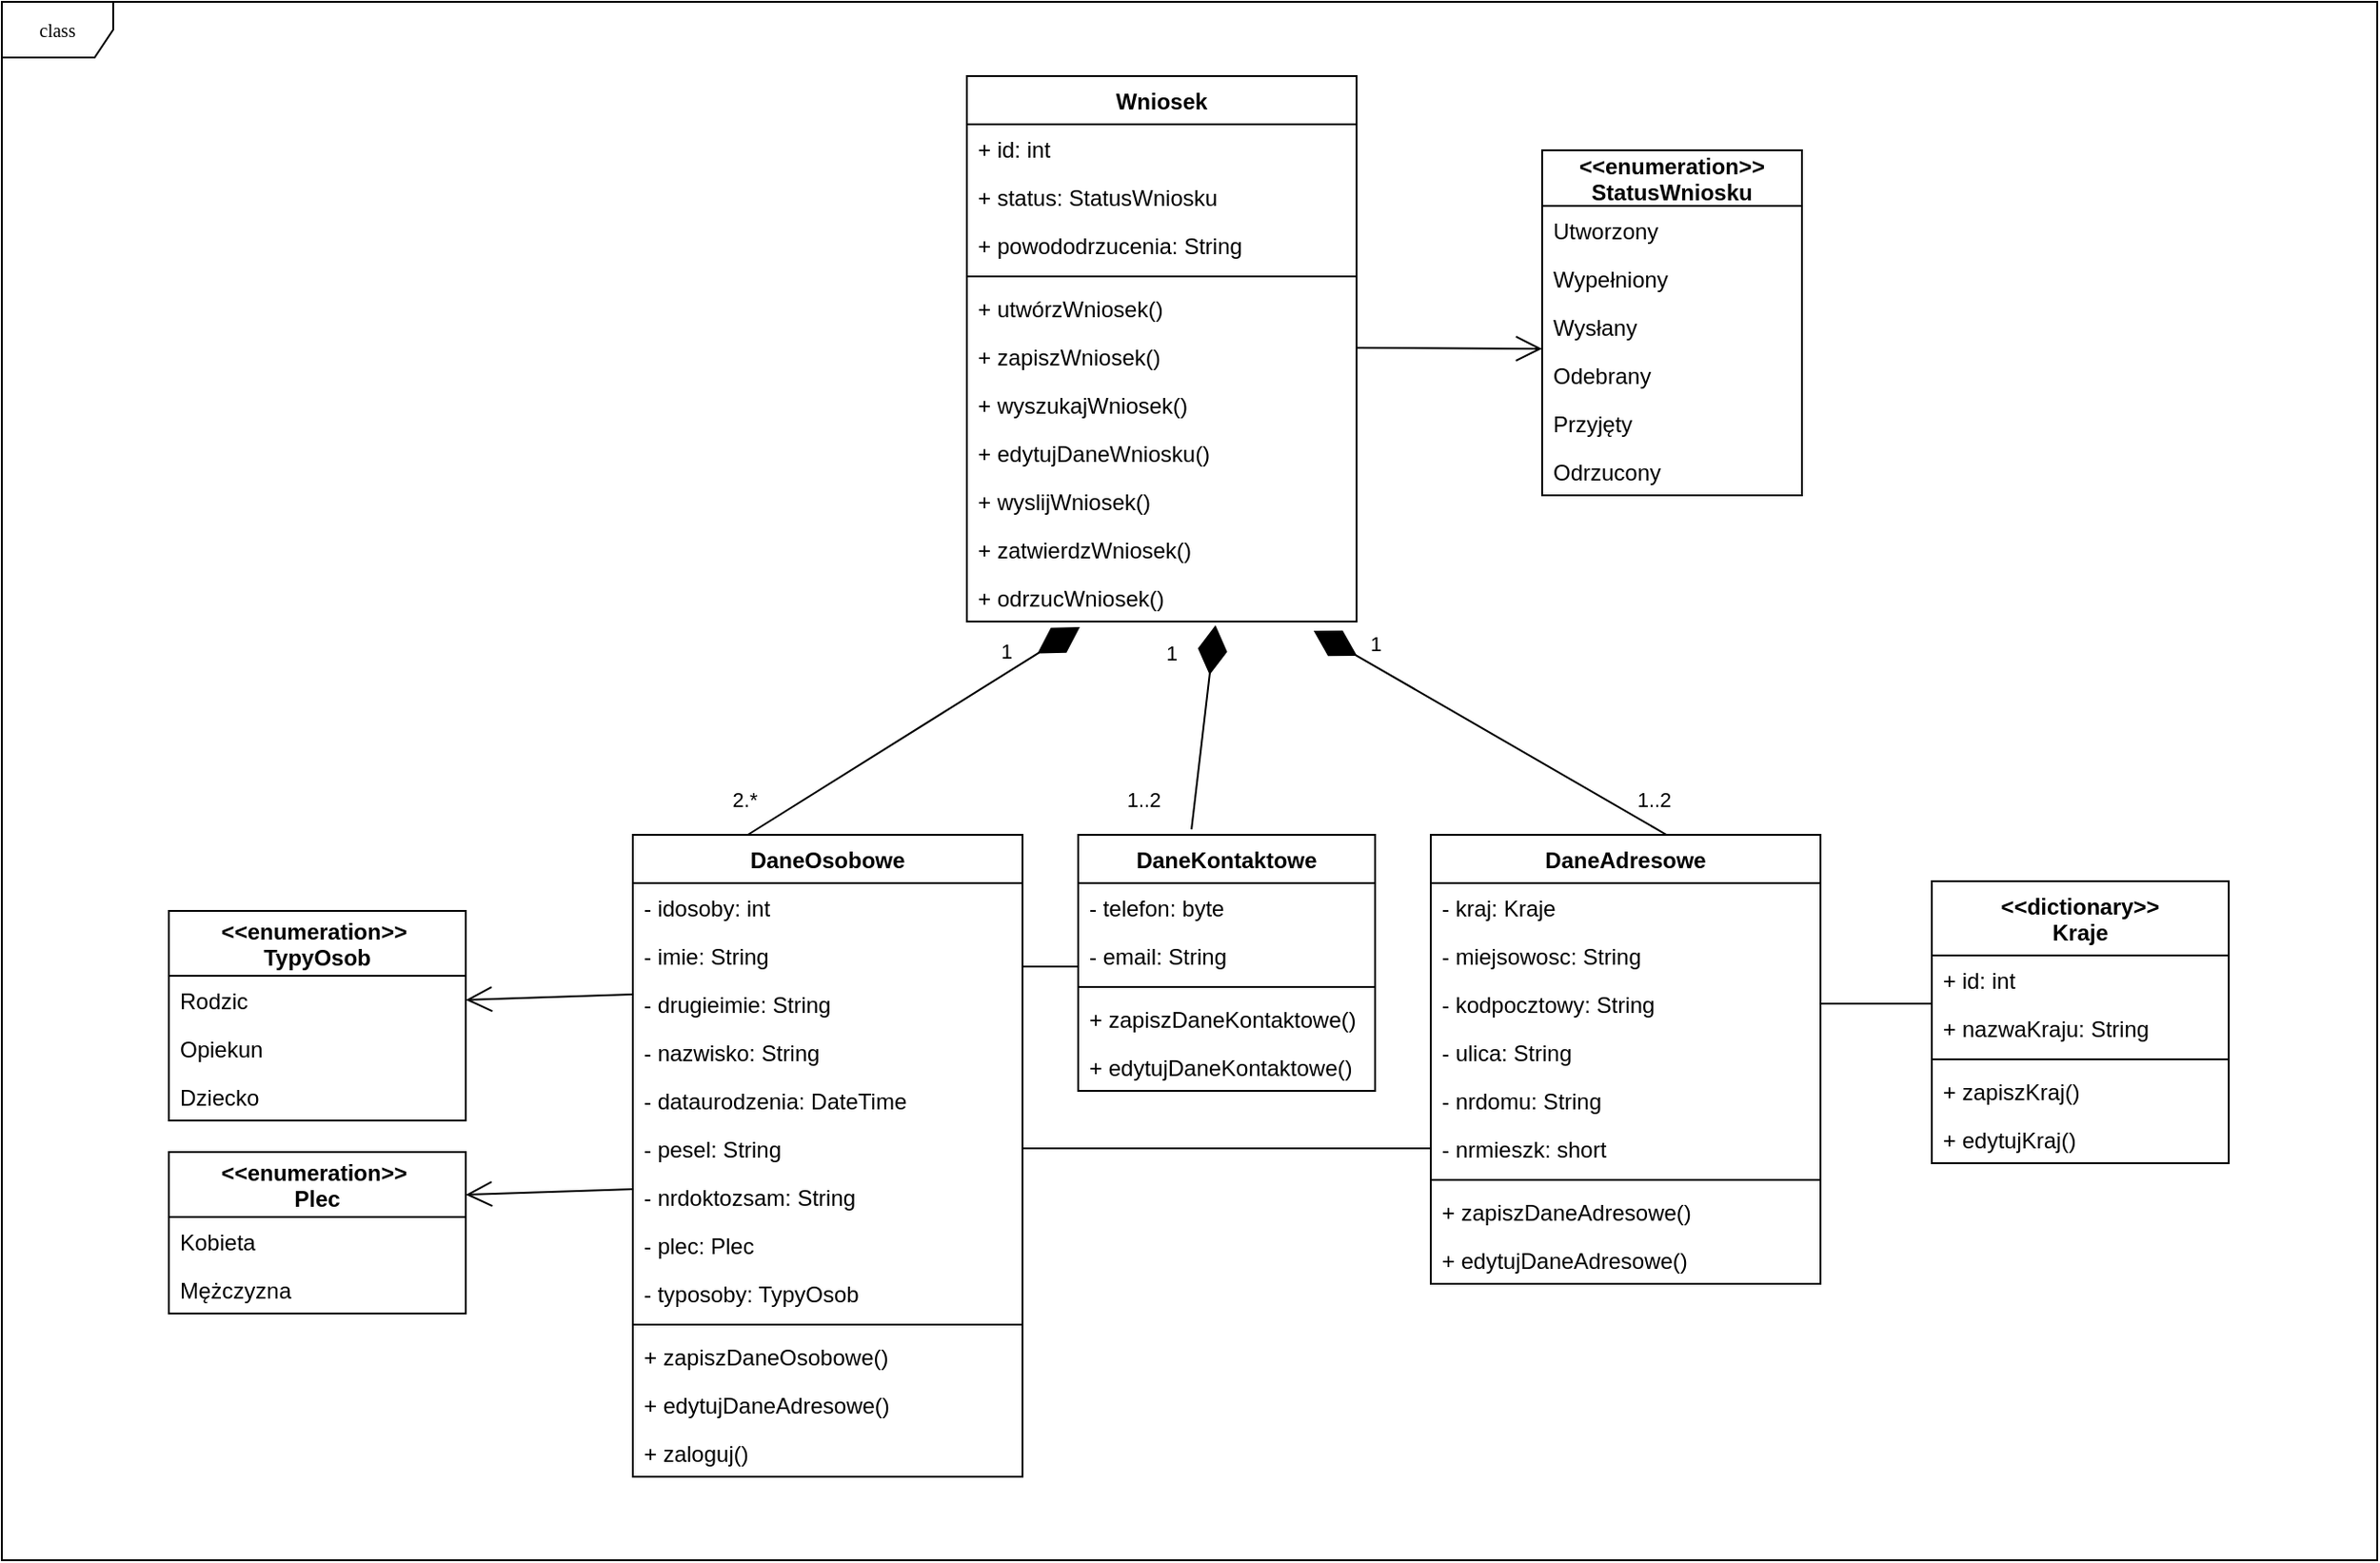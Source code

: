 <mxfile version="14.1.9" type="github">
  <diagram name="Page-1" id="c4acf3e9-155e-7222-9cf6-157b1a14988f">
    <mxGraphModel dx="1796" dy="480" grid="1" gridSize="10" guides="1" tooltips="1" connect="1" arrows="1" fold="1" page="1" pageScale="1" pageWidth="850" pageHeight="1100" background="#ffffff" math="0" shadow="0">
      <root>
        <mxCell id="0" />
        <mxCell id="1" parent="0" />
        <mxCell id="USKEhh2JhUIHj3QI9CC3-13" value="Wniosek" style="swimlane;fontStyle=1;align=center;verticalAlign=top;childLayout=stackLayout;horizontal=1;startSize=26;horizontalStack=0;resizeParent=1;resizeParentMax=0;resizeLast=0;collapsible=1;marginBottom=0;" parent="1" vertex="1">
          <mxGeometry x="330" y="40" width="210" height="294" as="geometry" />
        </mxCell>
        <mxCell id="USKEhh2JhUIHj3QI9CC3-14" value="+ id: int&#xa;" style="text;strokeColor=none;fillColor=none;align=left;verticalAlign=top;spacingLeft=4;spacingRight=4;overflow=hidden;rotatable=0;points=[[0,0.5],[1,0.5]];portConstraint=eastwest;" parent="USKEhh2JhUIHj3QI9CC3-13" vertex="1">
          <mxGeometry y="26" width="210" height="26" as="geometry" />
        </mxCell>
        <mxCell id="USKEhh2JhUIHj3QI9CC3-35" value="+ status: StatusWniosku" style="text;strokeColor=none;fillColor=none;align=left;verticalAlign=top;spacingLeft=4;spacingRight=4;overflow=hidden;rotatable=0;points=[[0,0.5],[1,0.5]];portConstraint=eastwest;" parent="USKEhh2JhUIHj3QI9CC3-13" vertex="1">
          <mxGeometry y="52" width="210" height="26" as="geometry" />
        </mxCell>
        <mxCell id="USKEhh2JhUIHj3QI9CC3-160" value="+ powododrzucenia: String" style="text;strokeColor=none;fillColor=none;align=left;verticalAlign=top;spacingLeft=4;spacingRight=4;overflow=hidden;rotatable=0;points=[[0,0.5],[1,0.5]];portConstraint=eastwest;" parent="USKEhh2JhUIHj3QI9CC3-13" vertex="1">
          <mxGeometry y="78" width="210" height="26" as="geometry" />
        </mxCell>
        <mxCell id="USKEhh2JhUIHj3QI9CC3-15" value="" style="line;strokeWidth=1;fillColor=none;align=left;verticalAlign=middle;spacingTop=-1;spacingLeft=3;spacingRight=3;rotatable=0;labelPosition=right;points=[];portConstraint=eastwest;" parent="USKEhh2JhUIHj3QI9CC3-13" vertex="1">
          <mxGeometry y="104" width="210" height="8" as="geometry" />
        </mxCell>
        <mxCell id="USKEhh2JhUIHj3QI9CC3-16" value="+ utwórzWniosek()&#xa;" style="text;strokeColor=none;fillColor=none;align=left;verticalAlign=top;spacingLeft=4;spacingRight=4;overflow=hidden;rotatable=0;points=[[0,0.5],[1,0.5]];portConstraint=eastwest;" parent="USKEhh2JhUIHj3QI9CC3-13" vertex="1">
          <mxGeometry y="112" width="210" height="26" as="geometry" />
        </mxCell>
        <mxCell id="USKEhh2JhUIHj3QI9CC3-36" value="+ zapiszWniosek()&#xa;" style="text;strokeColor=none;fillColor=none;align=left;verticalAlign=top;spacingLeft=4;spacingRight=4;overflow=hidden;rotatable=0;points=[[0,0.5],[1,0.5]];portConstraint=eastwest;" parent="USKEhh2JhUIHj3QI9CC3-13" vertex="1">
          <mxGeometry y="138" width="210" height="26" as="geometry" />
        </mxCell>
        <mxCell id="USKEhh2JhUIHj3QI9CC3-59" value="+ wyszukajWniosek()&#xa;" style="text;strokeColor=none;fillColor=none;align=left;verticalAlign=top;spacingLeft=4;spacingRight=4;overflow=hidden;rotatable=0;points=[[0,0.5],[1,0.5]];portConstraint=eastwest;" parent="USKEhh2JhUIHj3QI9CC3-13" vertex="1">
          <mxGeometry y="164" width="210" height="26" as="geometry" />
        </mxCell>
        <mxCell id="USKEhh2JhUIHj3QI9CC3-58" value="+ edytujDaneWniosku()&#xa;" style="text;strokeColor=none;fillColor=none;align=left;verticalAlign=top;spacingLeft=4;spacingRight=4;overflow=hidden;rotatable=0;points=[[0,0.5],[1,0.5]];portConstraint=eastwest;" parent="USKEhh2JhUIHj3QI9CC3-13" vertex="1">
          <mxGeometry y="190" width="210" height="26" as="geometry" />
        </mxCell>
        <mxCell id="USKEhh2JhUIHj3QI9CC3-37" value="+ wyslijWniosek()&#xa;" style="text;strokeColor=none;fillColor=none;align=left;verticalAlign=top;spacingLeft=4;spacingRight=4;overflow=hidden;rotatable=0;points=[[0,0.5],[1,0.5]];portConstraint=eastwest;" parent="USKEhh2JhUIHj3QI9CC3-13" vertex="1">
          <mxGeometry y="216" width="210" height="26" as="geometry" />
        </mxCell>
        <mxCell id="USKEhh2JhUIHj3QI9CC3-38" value="+ zatwierdzWniosek()&#xa;" style="text;strokeColor=none;fillColor=none;align=left;verticalAlign=top;spacingLeft=4;spacingRight=4;overflow=hidden;rotatable=0;points=[[0,0.5],[1,0.5]];portConstraint=eastwest;" parent="USKEhh2JhUIHj3QI9CC3-13" vertex="1">
          <mxGeometry y="242" width="210" height="26" as="geometry" />
        </mxCell>
        <mxCell id="USKEhh2JhUIHj3QI9CC3-39" value="+ odrzucWniosek()&#xa;" style="text;strokeColor=none;fillColor=none;align=left;verticalAlign=top;spacingLeft=4;spacingRight=4;overflow=hidden;rotatable=0;points=[[0,0.5],[1,0.5]];portConstraint=eastwest;" parent="USKEhh2JhUIHj3QI9CC3-13" vertex="1">
          <mxGeometry y="268" width="210" height="26" as="geometry" />
        </mxCell>
        <mxCell id="USKEhh2JhUIHj3QI9CC3-44" value="DaneAdresowe" style="swimlane;fontStyle=1;align=center;verticalAlign=top;childLayout=stackLayout;horizontal=1;startSize=26;horizontalStack=0;resizeParent=1;resizeParentMax=0;resizeLast=0;collapsible=1;marginBottom=0;" parent="1" vertex="1">
          <mxGeometry x="580" y="449" width="210" height="242" as="geometry" />
        </mxCell>
        <mxCell id="USKEhh2JhUIHj3QI9CC3-45" value="- kraj: Kraje" style="text;strokeColor=none;fillColor=none;align=left;verticalAlign=top;spacingLeft=4;spacingRight=4;overflow=hidden;rotatable=0;points=[[0,0.5],[1,0.5]];portConstraint=eastwest;" parent="USKEhh2JhUIHj3QI9CC3-44" vertex="1">
          <mxGeometry y="26" width="210" height="26" as="geometry" />
        </mxCell>
        <mxCell id="USKEhh2JhUIHj3QI9CC3-54" value="- miejsowosc: String" style="text;strokeColor=none;fillColor=none;align=left;verticalAlign=top;spacingLeft=4;spacingRight=4;overflow=hidden;rotatable=0;points=[[0,0.5],[1,0.5]];portConstraint=eastwest;" parent="USKEhh2JhUIHj3QI9CC3-44" vertex="1">
          <mxGeometry y="52" width="210" height="26" as="geometry" />
        </mxCell>
        <mxCell id="USKEhh2JhUIHj3QI9CC3-55" value="- kodpocztowy: String" style="text;strokeColor=none;fillColor=none;align=left;verticalAlign=top;spacingLeft=4;spacingRight=4;overflow=hidden;rotatable=0;points=[[0,0.5],[1,0.5]];portConstraint=eastwest;" parent="USKEhh2JhUIHj3QI9CC3-44" vertex="1">
          <mxGeometry y="78" width="210" height="26" as="geometry" />
        </mxCell>
        <mxCell id="USKEhh2JhUIHj3QI9CC3-61" value="- ulica: String" style="text;strokeColor=none;fillColor=none;align=left;verticalAlign=top;spacingLeft=4;spacingRight=4;overflow=hidden;rotatable=0;points=[[0,0.5],[1,0.5]];portConstraint=eastwest;" parent="USKEhh2JhUIHj3QI9CC3-44" vertex="1">
          <mxGeometry y="104" width="210" height="26" as="geometry" />
        </mxCell>
        <mxCell id="USKEhh2JhUIHj3QI9CC3-56" value="- nrdomu: String" style="text;strokeColor=none;fillColor=none;align=left;verticalAlign=top;spacingLeft=4;spacingRight=4;overflow=hidden;rotatable=0;points=[[0,0.5],[1,0.5]];portConstraint=eastwest;" parent="USKEhh2JhUIHj3QI9CC3-44" vertex="1">
          <mxGeometry y="130" width="210" height="26" as="geometry" />
        </mxCell>
        <mxCell id="USKEhh2JhUIHj3QI9CC3-57" value="- nrmieszk: short" style="text;strokeColor=none;fillColor=none;align=left;verticalAlign=top;spacingLeft=4;spacingRight=4;overflow=hidden;rotatable=0;points=[[0,0.5],[1,0.5]];portConstraint=eastwest;" parent="USKEhh2JhUIHj3QI9CC3-44" vertex="1">
          <mxGeometry y="156" width="210" height="26" as="geometry" />
        </mxCell>
        <mxCell id="USKEhh2JhUIHj3QI9CC3-46" value="" style="line;strokeWidth=1;fillColor=none;align=left;verticalAlign=middle;spacingTop=-1;spacingLeft=3;spacingRight=3;rotatable=0;labelPosition=right;points=[];portConstraint=eastwest;" parent="USKEhh2JhUIHj3QI9CC3-44" vertex="1">
          <mxGeometry y="182" width="210" height="8" as="geometry" />
        </mxCell>
        <mxCell id="USKEhh2JhUIHj3QI9CC3-47" value="+ zapiszDaneAdresowe()" style="text;strokeColor=none;fillColor=none;align=left;verticalAlign=top;spacingLeft=4;spacingRight=4;overflow=hidden;rotatable=0;points=[[0,0.5],[1,0.5]];portConstraint=eastwest;" parent="USKEhh2JhUIHj3QI9CC3-44" vertex="1">
          <mxGeometry y="190" width="210" height="26" as="geometry" />
        </mxCell>
        <mxCell id="USKEhh2JhUIHj3QI9CC3-73" value="+ edytujDaneAdresowe()" style="text;strokeColor=none;fillColor=none;align=left;verticalAlign=top;spacingLeft=4;spacingRight=4;overflow=hidden;rotatable=0;points=[[0,0.5],[1,0.5]];portConstraint=eastwest;" parent="USKEhh2JhUIHj3QI9CC3-44" vertex="1">
          <mxGeometry y="216" width="210" height="26" as="geometry" />
        </mxCell>
        <mxCell id="USKEhh2JhUIHj3QI9CC3-62" value="DaneKontaktowe" style="swimlane;fontStyle=1;align=center;verticalAlign=top;childLayout=stackLayout;horizontal=1;startSize=26;horizontalStack=0;resizeParent=1;resizeParentMax=0;resizeLast=0;collapsible=1;marginBottom=0;" parent="1" vertex="1">
          <mxGeometry x="390" y="449" width="160" height="138" as="geometry" />
        </mxCell>
        <mxCell id="USKEhh2JhUIHj3QI9CC3-63" value="- telefon: byte" style="text;strokeColor=none;fillColor=none;align=left;verticalAlign=top;spacingLeft=4;spacingRight=4;overflow=hidden;rotatable=0;points=[[0,0.5],[1,0.5]];portConstraint=eastwest;" parent="USKEhh2JhUIHj3QI9CC3-62" vertex="1">
          <mxGeometry y="26" width="160" height="26" as="geometry" />
        </mxCell>
        <mxCell id="USKEhh2JhUIHj3QI9CC3-66" value="- email: String" style="text;strokeColor=none;fillColor=none;align=left;verticalAlign=top;spacingLeft=4;spacingRight=4;overflow=hidden;rotatable=0;points=[[0,0.5],[1,0.5]];portConstraint=eastwest;" parent="USKEhh2JhUIHj3QI9CC3-62" vertex="1">
          <mxGeometry y="52" width="160" height="26" as="geometry" />
        </mxCell>
        <mxCell id="USKEhh2JhUIHj3QI9CC3-64" value="" style="line;strokeWidth=1;fillColor=none;align=left;verticalAlign=middle;spacingTop=-1;spacingLeft=3;spacingRight=3;rotatable=0;labelPosition=right;points=[];portConstraint=eastwest;" parent="USKEhh2JhUIHj3QI9CC3-62" vertex="1">
          <mxGeometry y="78" width="160" height="8" as="geometry" />
        </mxCell>
        <mxCell id="USKEhh2JhUIHj3QI9CC3-65" value="+ zapiszDaneKontaktowe()" style="text;strokeColor=none;fillColor=none;align=left;verticalAlign=top;spacingLeft=4;spacingRight=4;overflow=hidden;rotatable=0;points=[[0,0.5],[1,0.5]];portConstraint=eastwest;" parent="USKEhh2JhUIHj3QI9CC3-62" vertex="1">
          <mxGeometry y="86" width="160" height="26" as="geometry" />
        </mxCell>
        <mxCell id="USKEhh2JhUIHj3QI9CC3-74" value="+ edytujDaneKontaktowe()" style="text;strokeColor=none;fillColor=none;align=left;verticalAlign=top;spacingLeft=4;spacingRight=4;overflow=hidden;rotatable=0;points=[[0,0.5],[1,0.5]];portConstraint=eastwest;" parent="USKEhh2JhUIHj3QI9CC3-62" vertex="1">
          <mxGeometry y="112" width="160" height="26" as="geometry" />
        </mxCell>
        <mxCell id="USKEhh2JhUIHj3QI9CC3-67" value="&lt;&lt;dictionary&gt;&gt; &#xa;Kraje&#xa;" style="swimlane;fontStyle=1;align=center;verticalAlign=top;childLayout=stackLayout;horizontal=1;startSize=40;horizontalStack=0;resizeParent=1;resizeParentMax=0;resizeLast=0;collapsible=1;marginBottom=0;" parent="1" vertex="1">
          <mxGeometry x="850" y="474" width="160" height="152" as="geometry" />
        </mxCell>
        <mxCell id="USKEhh2JhUIHj3QI9CC3-72" value="+ id: int" style="text;strokeColor=none;fillColor=none;align=left;verticalAlign=top;spacingLeft=4;spacingRight=4;overflow=hidden;rotatable=0;points=[[0,0.5],[1,0.5]];portConstraint=eastwest;" parent="USKEhh2JhUIHj3QI9CC3-67" vertex="1">
          <mxGeometry y="40" width="160" height="26" as="geometry" />
        </mxCell>
        <mxCell id="USKEhh2JhUIHj3QI9CC3-68" value="+ nazwaKraju: String" style="text;strokeColor=none;fillColor=none;align=left;verticalAlign=top;spacingLeft=4;spacingRight=4;overflow=hidden;rotatable=0;points=[[0,0.5],[1,0.5]];portConstraint=eastwest;" parent="USKEhh2JhUIHj3QI9CC3-67" vertex="1">
          <mxGeometry y="66" width="160" height="26" as="geometry" />
        </mxCell>
        <mxCell id="USKEhh2JhUIHj3QI9CC3-69" value="" style="line;strokeWidth=1;fillColor=none;align=left;verticalAlign=middle;spacingTop=-1;spacingLeft=3;spacingRight=3;rotatable=0;labelPosition=right;points=[];portConstraint=eastwest;" parent="USKEhh2JhUIHj3QI9CC3-67" vertex="1">
          <mxGeometry y="92" width="160" height="8" as="geometry" />
        </mxCell>
        <mxCell id="USKEhh2JhUIHj3QI9CC3-70" value="+ zapiszKraj()" style="text;strokeColor=none;fillColor=none;align=left;verticalAlign=top;spacingLeft=4;spacingRight=4;overflow=hidden;rotatable=0;points=[[0,0.5],[1,0.5]];portConstraint=eastwest;" parent="USKEhh2JhUIHj3QI9CC3-67" vertex="1">
          <mxGeometry y="100" width="160" height="26" as="geometry" />
        </mxCell>
        <mxCell id="USKEhh2JhUIHj3QI9CC3-71" value="+ edytujKraj()" style="text;strokeColor=none;fillColor=none;align=left;verticalAlign=top;spacingLeft=4;spacingRight=4;overflow=hidden;rotatable=0;points=[[0,0.5],[1,0.5]];portConstraint=eastwest;" parent="USKEhh2JhUIHj3QI9CC3-67" vertex="1">
          <mxGeometry y="126" width="160" height="26" as="geometry" />
        </mxCell>
        <mxCell id="USKEhh2JhUIHj3QI9CC3-116" value="DaneOsobowe" style="swimlane;fontStyle=1;align=center;verticalAlign=top;childLayout=stackLayout;horizontal=1;startSize=26;horizontalStack=0;resizeParent=1;resizeParentMax=0;resizeLast=0;collapsible=1;marginBottom=0;" parent="1" vertex="1">
          <mxGeometry x="150" y="449" width="210" height="346" as="geometry" />
        </mxCell>
        <mxCell id="USKEhh2JhUIHj3QI9CC3-117" value="- idosoby: int&#xa;" style="text;strokeColor=none;fillColor=none;align=left;verticalAlign=top;spacingLeft=4;spacingRight=4;overflow=hidden;rotatable=0;points=[[0,0.5],[1,0.5]];portConstraint=eastwest;" parent="USKEhh2JhUIHj3QI9CC3-116" vertex="1">
          <mxGeometry y="26" width="210" height="26" as="geometry" />
        </mxCell>
        <mxCell id="USKEhh2JhUIHj3QI9CC3-118" value="- imie: String" style="text;strokeColor=none;fillColor=none;align=left;verticalAlign=top;spacingLeft=4;spacingRight=4;overflow=hidden;rotatable=0;points=[[0,0.5],[1,0.5]];portConstraint=eastwest;" parent="USKEhh2JhUIHj3QI9CC3-116" vertex="1">
          <mxGeometry y="52" width="210" height="26" as="geometry" />
        </mxCell>
        <mxCell id="USKEhh2JhUIHj3QI9CC3-119" value="- drugieimie: String" style="text;strokeColor=none;fillColor=none;align=left;verticalAlign=top;spacingLeft=4;spacingRight=4;overflow=hidden;rotatable=0;points=[[0,0.5],[1,0.5]];portConstraint=eastwest;" parent="USKEhh2JhUIHj3QI9CC3-116" vertex="1">
          <mxGeometry y="78" width="210" height="26" as="geometry" />
        </mxCell>
        <mxCell id="USKEhh2JhUIHj3QI9CC3-120" value="- nazwisko: String" style="text;strokeColor=none;fillColor=none;align=left;verticalAlign=top;spacingLeft=4;spacingRight=4;overflow=hidden;rotatable=0;points=[[0,0.5],[1,0.5]];portConstraint=eastwest;" parent="USKEhh2JhUIHj3QI9CC3-116" vertex="1">
          <mxGeometry y="104" width="210" height="26" as="geometry" />
        </mxCell>
        <mxCell id="USKEhh2JhUIHj3QI9CC3-121" value="- dataurodzenia: DateTime" style="text;strokeColor=none;fillColor=none;align=left;verticalAlign=top;spacingLeft=4;spacingRight=4;overflow=hidden;rotatable=0;points=[[0,0.5],[1,0.5]];portConstraint=eastwest;" parent="USKEhh2JhUIHj3QI9CC3-116" vertex="1">
          <mxGeometry y="130" width="210" height="26" as="geometry" />
        </mxCell>
        <mxCell id="USKEhh2JhUIHj3QI9CC3-122" value="- pesel: String" style="text;strokeColor=none;fillColor=none;align=left;verticalAlign=top;spacingLeft=4;spacingRight=4;overflow=hidden;rotatable=0;points=[[0,0.5],[1,0.5]];portConstraint=eastwest;" parent="USKEhh2JhUIHj3QI9CC3-116" vertex="1">
          <mxGeometry y="156" width="210" height="26" as="geometry" />
        </mxCell>
        <mxCell id="USKEhh2JhUIHj3QI9CC3-123" value="- nrdoktozsam: String" style="text;strokeColor=none;fillColor=none;align=left;verticalAlign=top;spacingLeft=4;spacingRight=4;overflow=hidden;rotatable=0;points=[[0,0.5],[1,0.5]];portConstraint=eastwest;" parent="USKEhh2JhUIHj3QI9CC3-116" vertex="1">
          <mxGeometry y="182" width="210" height="26" as="geometry" />
        </mxCell>
        <mxCell id="USKEhh2JhUIHj3QI9CC3-124" value="- plec: Plec" style="text;strokeColor=none;fillColor=none;align=left;verticalAlign=top;spacingLeft=4;spacingRight=4;overflow=hidden;rotatable=0;points=[[0,0.5],[1,0.5]];portConstraint=eastwest;" parent="USKEhh2JhUIHj3QI9CC3-116" vertex="1">
          <mxGeometry y="208" width="210" height="26" as="geometry" />
        </mxCell>
        <mxCell id="USKEhh2JhUIHj3QI9CC3-125" value="- typosoby: TypyOsob" style="text;strokeColor=none;fillColor=none;align=left;verticalAlign=top;spacingLeft=4;spacingRight=4;overflow=hidden;rotatable=0;points=[[0,0.5],[1,0.5]];portConstraint=eastwest;" parent="USKEhh2JhUIHj3QI9CC3-116" vertex="1">
          <mxGeometry y="234" width="210" height="26" as="geometry" />
        </mxCell>
        <mxCell id="USKEhh2JhUIHj3QI9CC3-126" value="" style="line;strokeWidth=1;fillColor=none;align=left;verticalAlign=middle;spacingTop=-1;spacingLeft=3;spacingRight=3;rotatable=0;labelPosition=right;points=[];portConstraint=eastwest;" parent="USKEhh2JhUIHj3QI9CC3-116" vertex="1">
          <mxGeometry y="260" width="210" height="8" as="geometry" />
        </mxCell>
        <mxCell id="USKEhh2JhUIHj3QI9CC3-127" value="+ zapiszDaneOsobowe()" style="text;strokeColor=none;fillColor=none;align=left;verticalAlign=top;spacingLeft=4;spacingRight=4;overflow=hidden;rotatable=0;points=[[0,0.5],[1,0.5]];portConstraint=eastwest;" parent="USKEhh2JhUIHj3QI9CC3-116" vertex="1">
          <mxGeometry y="268" width="210" height="26" as="geometry" />
        </mxCell>
        <mxCell id="USKEhh2JhUIHj3QI9CC3-128" value="+ edytujDaneAdresowe()" style="text;strokeColor=none;fillColor=none;align=left;verticalAlign=top;spacingLeft=4;spacingRight=4;overflow=hidden;rotatable=0;points=[[0,0.5],[1,0.5]];portConstraint=eastwest;" parent="USKEhh2JhUIHj3QI9CC3-116" vertex="1">
          <mxGeometry y="294" width="210" height="26" as="geometry" />
        </mxCell>
        <mxCell id="USKEhh2JhUIHj3QI9CC3-129" value="+ zaloguj()&#xa;" style="text;strokeColor=none;fillColor=none;align=left;verticalAlign=top;spacingLeft=4;spacingRight=4;overflow=hidden;rotatable=0;points=[[0,0.5],[1,0.5]];portConstraint=eastwest;" parent="USKEhh2JhUIHj3QI9CC3-116" vertex="1">
          <mxGeometry y="320" width="210" height="26" as="geometry" />
        </mxCell>
        <mxCell id="USKEhh2JhUIHj3QI9CC3-163" value="" style="endArrow=diamondThin;endFill=1;endSize=24;html=1;entryX=0.29;entryY=1.115;entryDx=0;entryDy=0;entryPerimeter=0;exitX=0.295;exitY=0;exitDx=0;exitDy=0;exitPerimeter=0;" parent="1" source="USKEhh2JhUIHj3QI9CC3-116" target="USKEhh2JhUIHj3QI9CC3-39" edge="1">
          <mxGeometry width="160" relative="1" as="geometry">
            <mxPoint x="140" y="430" as="sourcePoint" />
            <mxPoint x="300" y="430" as="targetPoint" />
          </mxGeometry>
        </mxCell>
        <mxCell id="W0GpmCzyGFzJwgv2Al4Q-1" value="1" style="edgeLabel;html=1;align=center;verticalAlign=middle;resizable=0;points=[];" vertex="1" connectable="0" parent="USKEhh2JhUIHj3QI9CC3-163">
          <mxGeometry x="0.633" y="-2" relative="1" as="geometry">
            <mxPoint x="-8.81" y="-9.44" as="offset" />
          </mxGeometry>
        </mxCell>
        <mxCell id="W0GpmCzyGFzJwgv2Al4Q-7" value="2.*" style="edgeLabel;html=1;align=center;verticalAlign=middle;resizable=0;points=[];" vertex="1" connectable="0" parent="USKEhh2JhUIHj3QI9CC3-163">
          <mxGeometry x="-0.876" relative="1" as="geometry">
            <mxPoint x="-12.97" y="-12.1" as="offset" />
          </mxGeometry>
        </mxCell>
        <mxCell id="USKEhh2JhUIHj3QI9CC3-229" value="" style="endArrow=diamondThin;endFill=1;endSize=24;html=1;entryX=0.638;entryY=1.077;entryDx=0;entryDy=0;entryPerimeter=0;exitX=0.295;exitY=0;exitDx=0;exitDy=0;exitPerimeter=0;" parent="1" target="USKEhh2JhUIHj3QI9CC3-39" edge="1">
          <mxGeometry width="160" relative="1" as="geometry">
            <mxPoint x="451.05" y="446.01" as="sourcePoint" />
            <mxPoint x="450.0" y="370" as="targetPoint" />
          </mxGeometry>
        </mxCell>
        <mxCell id="W0GpmCzyGFzJwgv2Al4Q-3" value="1" style="edgeLabel;html=1;align=center;verticalAlign=middle;resizable=0;points=[];" vertex="1" connectable="0" parent="USKEhh2JhUIHj3QI9CC3-229">
          <mxGeometry x="0.709" relative="1" as="geometry">
            <mxPoint x="-22.14" y="-1.66" as="offset" />
          </mxGeometry>
        </mxCell>
        <mxCell id="W0GpmCzyGFzJwgv2Al4Q-8" value="1..2" style="edgeLabel;html=1;align=center;verticalAlign=middle;resizable=0;points=[];" vertex="1" connectable="0" parent="USKEhh2JhUIHj3QI9CC3-229">
          <mxGeometry x="-0.471" y="-1" relative="1" as="geometry">
            <mxPoint x="-30.43" y="12.68" as="offset" />
          </mxGeometry>
        </mxCell>
        <mxCell id="USKEhh2JhUIHj3QI9CC3-230" value="" style="endArrow=diamondThin;endFill=1;endSize=24;html=1;entryX=0.89;entryY=1.192;entryDx=0;entryDy=0;entryPerimeter=0;exitX=0.295;exitY=0;exitDx=0;exitDy=0;exitPerimeter=0;" parent="1" target="USKEhh2JhUIHj3QI9CC3-39" edge="1">
          <mxGeometry width="160" relative="1" as="geometry">
            <mxPoint x="707.07" y="449" as="sourcePoint" />
            <mxPoint x="540" y="374.992" as="targetPoint" />
          </mxGeometry>
        </mxCell>
        <mxCell id="W0GpmCzyGFzJwgv2Al4Q-5" value="1" style="edgeLabel;html=1;align=center;verticalAlign=middle;resizable=0;points=[];" vertex="1" connectable="0" parent="USKEhh2JhUIHj3QI9CC3-230">
          <mxGeometry x="0.857" y="-1" relative="1" as="geometry">
            <mxPoint x="19.01" as="offset" />
          </mxGeometry>
        </mxCell>
        <mxCell id="W0GpmCzyGFzJwgv2Al4Q-11" value="1..2" style="edgeLabel;html=1;align=center;verticalAlign=middle;resizable=0;points=[];" vertex="1" connectable="0" parent="USKEhh2JhUIHj3QI9CC3-230">
          <mxGeometry x="-0.809" y="2" relative="1" as="geometry">
            <mxPoint x="12.11" y="-10.22" as="offset" />
          </mxGeometry>
        </mxCell>
        <mxCell id="USKEhh2JhUIHj3QI9CC3-231" value="" style="endArrow=none;html=1;edgeStyle=orthogonalEdgeStyle;" parent="1" edge="1">
          <mxGeometry relative="1" as="geometry">
            <mxPoint x="790" y="540" as="sourcePoint" />
            <mxPoint x="850" y="540" as="targetPoint" />
          </mxGeometry>
        </mxCell>
        <mxCell id="17acba5748e5396b-1" value="class" style="shape=umlFrame;whiteSpace=wrap;html=1;rounded=0;shadow=0;comic=0;labelBackgroundColor=none;strokeWidth=1;fontFamily=Verdana;fontSize=10;align=center;" parent="1" vertex="1">
          <mxGeometry x="-190" width="1280" height="840" as="geometry" />
        </mxCell>
        <mxCell id="USKEhh2JhUIHj3QI9CC3-244" value="" style="endArrow=none;html=1;edgeStyle=orthogonalEdgeStyle;" parent="1" edge="1">
          <mxGeometry relative="1" as="geometry">
            <mxPoint x="360" y="520" as="sourcePoint" />
            <mxPoint x="390" y="520" as="targetPoint" />
          </mxGeometry>
        </mxCell>
        <mxCell id="USKEhh2JhUIHj3QI9CC3-252" value="" style="endArrow=none;html=1;edgeStyle=orthogonalEdgeStyle;exitX=1;exitY=0.5;exitDx=0;exitDy=0;" parent="1" source="USKEhh2JhUIHj3QI9CC3-122" edge="1">
          <mxGeometry relative="1" as="geometry">
            <mxPoint x="420" y="618" as="sourcePoint" />
            <mxPoint x="580" y="618" as="targetPoint" />
          </mxGeometry>
        </mxCell>
        <mxCell id="iqAGGcQDC0nmnEYu8A0n-1" value="&lt;&lt;enumeration&gt;&gt;&#xa;StatusWniosku" style="swimlane;fontStyle=1;childLayout=stackLayout;horizontal=1;startSize=30;fillColor=none;horizontalStack=0;resizeParent=1;resizeParentMax=0;resizeLast=0;collapsible=1;marginBottom=0;" parent="1" vertex="1">
          <mxGeometry x="640" y="80" width="140" height="186" as="geometry" />
        </mxCell>
        <mxCell id="iqAGGcQDC0nmnEYu8A0n-2" value="Utworzony" style="text;strokeColor=none;fillColor=none;align=left;verticalAlign=top;spacingLeft=4;spacingRight=4;overflow=hidden;rotatable=0;points=[[0,0.5],[1,0.5]];portConstraint=eastwest;" parent="iqAGGcQDC0nmnEYu8A0n-1" vertex="1">
          <mxGeometry y="30" width="140" height="26" as="geometry" />
        </mxCell>
        <mxCell id="iqAGGcQDC0nmnEYu8A0n-3" value="Wypełniony" style="text;strokeColor=none;fillColor=none;align=left;verticalAlign=top;spacingLeft=4;spacingRight=4;overflow=hidden;rotatable=0;points=[[0,0.5],[1,0.5]];portConstraint=eastwest;" parent="iqAGGcQDC0nmnEYu8A0n-1" vertex="1">
          <mxGeometry y="56" width="140" height="26" as="geometry" />
        </mxCell>
        <mxCell id="iqAGGcQDC0nmnEYu8A0n-5" value="Wysłany" style="text;strokeColor=none;fillColor=none;align=left;verticalAlign=top;spacingLeft=4;spacingRight=4;overflow=hidden;rotatable=0;points=[[0,0.5],[1,0.5]];portConstraint=eastwest;" parent="iqAGGcQDC0nmnEYu8A0n-1" vertex="1">
          <mxGeometry y="82" width="140" height="26" as="geometry" />
        </mxCell>
        <mxCell id="iqAGGcQDC0nmnEYu8A0n-6" value="Odebrany" style="text;strokeColor=none;fillColor=none;align=left;verticalAlign=top;spacingLeft=4;spacingRight=4;overflow=hidden;rotatable=0;points=[[0,0.5],[1,0.5]];portConstraint=eastwest;" parent="iqAGGcQDC0nmnEYu8A0n-1" vertex="1">
          <mxGeometry y="108" width="140" height="26" as="geometry" />
        </mxCell>
        <mxCell id="iqAGGcQDC0nmnEYu8A0n-4" value="Przyjęty" style="text;strokeColor=none;fillColor=none;align=left;verticalAlign=top;spacingLeft=4;spacingRight=4;overflow=hidden;rotatable=0;points=[[0,0.5],[1,0.5]];portConstraint=eastwest;" parent="iqAGGcQDC0nmnEYu8A0n-1" vertex="1">
          <mxGeometry y="134" width="140" height="26" as="geometry" />
        </mxCell>
        <mxCell id="iqAGGcQDC0nmnEYu8A0n-7" value="Odrzucony" style="text;strokeColor=none;fillColor=none;align=left;verticalAlign=top;spacingLeft=4;spacingRight=4;overflow=hidden;rotatable=0;points=[[0,0.5],[1,0.5]];portConstraint=eastwest;" parent="iqAGGcQDC0nmnEYu8A0n-1" vertex="1">
          <mxGeometry y="160" width="140" height="26" as="geometry" />
        </mxCell>
        <mxCell id="iqAGGcQDC0nmnEYu8A0n-8" value="" style="endArrow=open;endFill=1;endSize=12;html=1;" parent="1" edge="1">
          <mxGeometry width="160" relative="1" as="geometry">
            <mxPoint x="540" y="186.5" as="sourcePoint" />
            <mxPoint x="640" y="187" as="targetPoint" />
          </mxGeometry>
        </mxCell>
        <mxCell id="iqAGGcQDC0nmnEYu8A0n-9" value="&lt;&lt;enumeration&gt;&gt; &#xa;TypyOsob" style="swimlane;fontStyle=1;childLayout=stackLayout;horizontal=1;startSize=35;fillColor=none;horizontalStack=0;resizeParent=1;resizeParentMax=0;resizeLast=0;collapsible=1;marginBottom=0;" parent="1" vertex="1">
          <mxGeometry x="-100" y="490" width="160" height="113" as="geometry" />
        </mxCell>
        <mxCell id="iqAGGcQDC0nmnEYu8A0n-10" value="Rodzic" style="text;strokeColor=none;fillColor=none;align=left;verticalAlign=top;spacingLeft=4;spacingRight=4;overflow=hidden;rotatable=0;points=[[0,0.5],[1,0.5]];portConstraint=eastwest;" parent="iqAGGcQDC0nmnEYu8A0n-9" vertex="1">
          <mxGeometry y="35" width="160" height="26" as="geometry" />
        </mxCell>
        <mxCell id="iqAGGcQDC0nmnEYu8A0n-11" value="Opiekun" style="text;strokeColor=none;fillColor=none;align=left;verticalAlign=top;spacingLeft=4;spacingRight=4;overflow=hidden;rotatable=0;points=[[0,0.5],[1,0.5]];portConstraint=eastwest;" parent="iqAGGcQDC0nmnEYu8A0n-9" vertex="1">
          <mxGeometry y="61" width="160" height="26" as="geometry" />
        </mxCell>
        <mxCell id="iqAGGcQDC0nmnEYu8A0n-12" value="Dziecko" style="text;strokeColor=none;fillColor=none;align=left;verticalAlign=top;spacingLeft=4;spacingRight=4;overflow=hidden;rotatable=0;points=[[0,0.5],[1,0.5]];portConstraint=eastwest;" parent="iqAGGcQDC0nmnEYu8A0n-9" vertex="1">
          <mxGeometry y="87" width="160" height="26" as="geometry" />
        </mxCell>
        <mxCell id="iqAGGcQDC0nmnEYu8A0n-13" value="" style="endArrow=open;endFill=1;endSize=12;html=1;entryX=1;entryY=0.5;entryDx=0;entryDy=0;" parent="1" target="iqAGGcQDC0nmnEYu8A0n-10" edge="1">
          <mxGeometry width="160" relative="1" as="geometry">
            <mxPoint x="150" y="535" as="sourcePoint" />
            <mxPoint x="140" y="605" as="targetPoint" />
          </mxGeometry>
        </mxCell>
        <mxCell id="iqAGGcQDC0nmnEYu8A0n-14" value="&lt;&lt;enumeration&gt;&gt; &#xa;Plec" style="swimlane;fontStyle=1;childLayout=stackLayout;horizontal=1;startSize=35;fillColor=none;horizontalStack=0;resizeParent=1;resizeParentMax=0;resizeLast=0;collapsible=1;marginBottom=0;" parent="1" vertex="1">
          <mxGeometry x="-100" y="620" width="160" height="87" as="geometry" />
        </mxCell>
        <mxCell id="iqAGGcQDC0nmnEYu8A0n-15" value="Kobieta" style="text;strokeColor=none;fillColor=none;align=left;verticalAlign=top;spacingLeft=4;spacingRight=4;overflow=hidden;rotatable=0;points=[[0,0.5],[1,0.5]];portConstraint=eastwest;" parent="iqAGGcQDC0nmnEYu8A0n-14" vertex="1">
          <mxGeometry y="35" width="160" height="26" as="geometry" />
        </mxCell>
        <mxCell id="iqAGGcQDC0nmnEYu8A0n-16" value="Mężczyzna" style="text;strokeColor=none;fillColor=none;align=left;verticalAlign=top;spacingLeft=4;spacingRight=4;overflow=hidden;rotatable=0;points=[[0,0.5],[1,0.5]];portConstraint=eastwest;" parent="iqAGGcQDC0nmnEYu8A0n-14" vertex="1">
          <mxGeometry y="61" width="160" height="26" as="geometry" />
        </mxCell>
        <mxCell id="iqAGGcQDC0nmnEYu8A0n-18" value="" style="endArrow=open;endFill=1;endSize=12;html=1;entryX=1;entryY=0.5;entryDx=0;entryDy=0;" parent="1" edge="1">
          <mxGeometry width="160" relative="1" as="geometry">
            <mxPoint x="150" y="640" as="sourcePoint" />
            <mxPoint x="60" y="643" as="targetPoint" />
          </mxGeometry>
        </mxCell>
      </root>
    </mxGraphModel>
  </diagram>
</mxfile>
